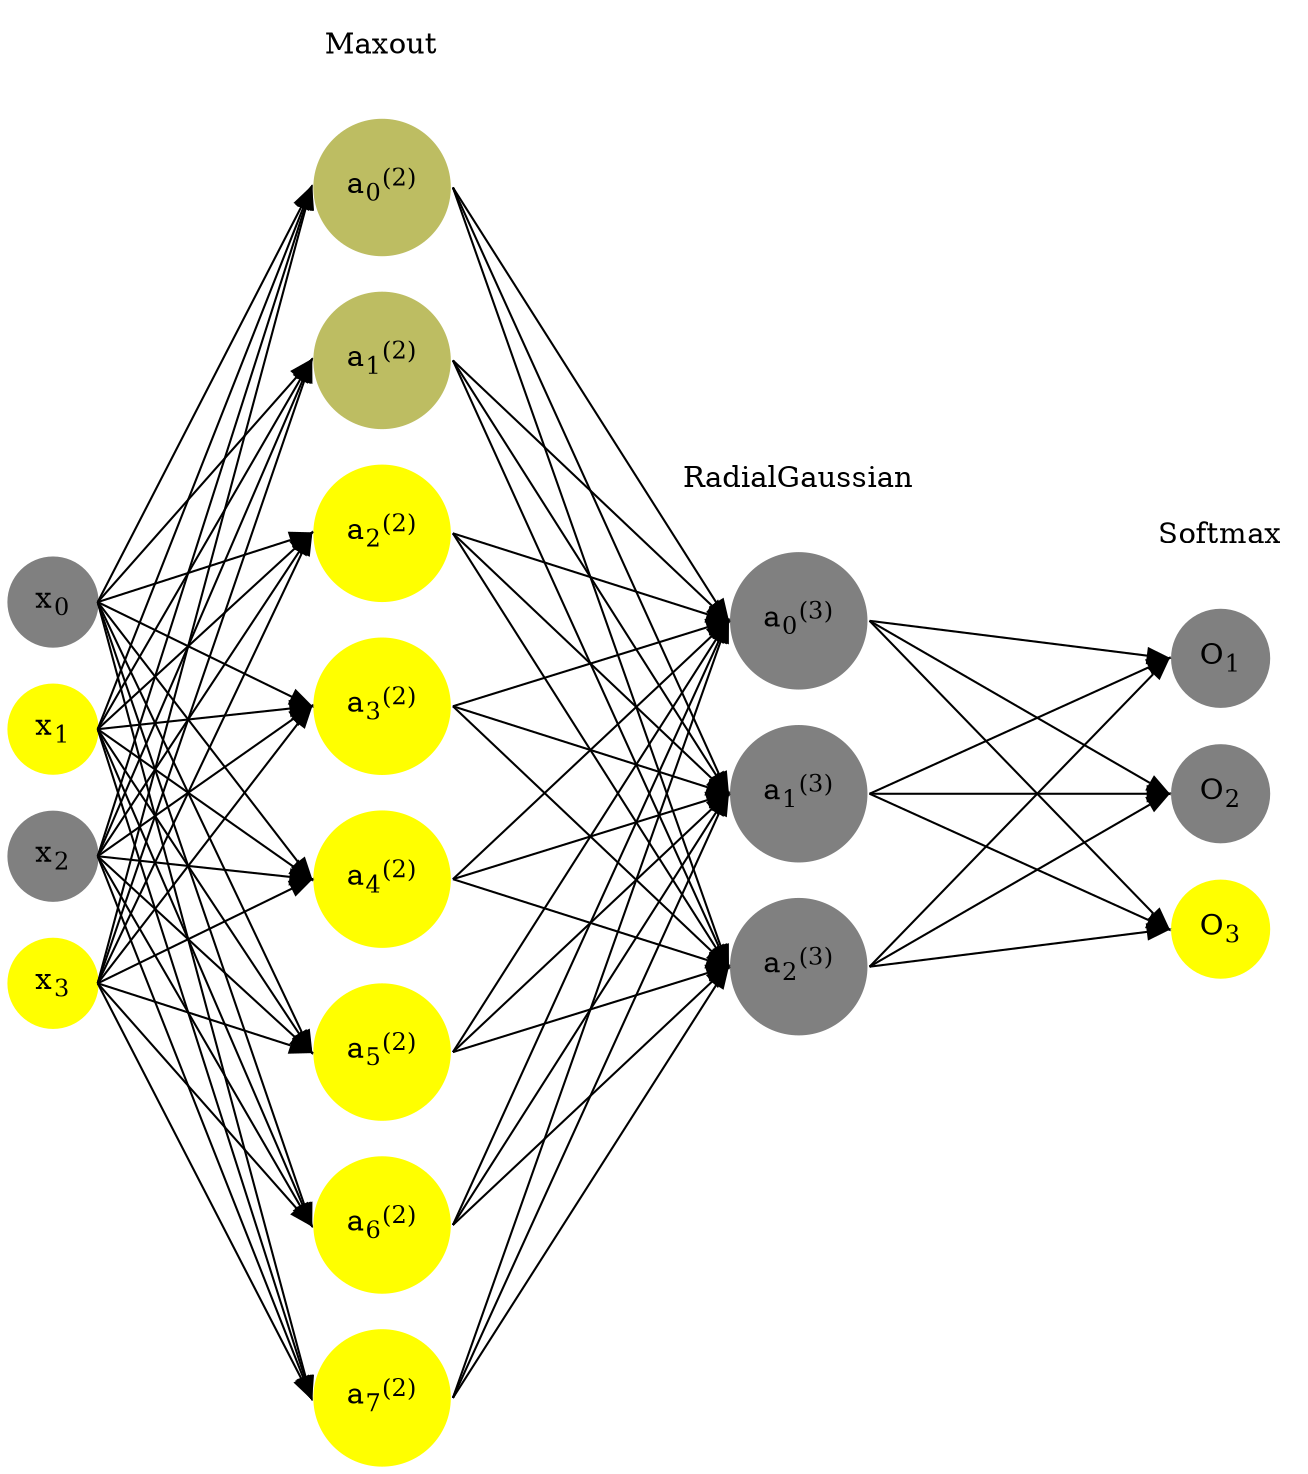 digraph G {
	rankdir = LR;
	splines=false;
	edge[style=invis];
	ranksep= 1.4;
	{
	node [shape=circle, color="0.1667, 0.0, 0.5", style=filled, fillcolor="0.1667, 0.0, 0.5"];
	x0 [label=<x<sub>0</sub>>];
	}
	{
	node [shape=circle, color="0.1667, 1.0, 1.0", style=filled, fillcolor="0.1667, 1.0, 1.0"];
	x1 [label=<x<sub>1</sub>>];
	}
	{
	node [shape=circle, color="0.1667, 0.0, 0.5", style=filled, fillcolor="0.1667, 0.0, 0.5"];
	x2 [label=<x<sub>2</sub>>];
	}
	{
	node [shape=circle, color="0.1667, 1.0, 1.0", style=filled, fillcolor="0.1667, 1.0, 1.0"];
	x3 [label=<x<sub>3</sub>>];
	}
	{
	node [shape=circle, color="0.1667, 0.479705, 0.739852", style=filled, fillcolor="0.1667, 0.479705, 0.739852"];
	a02 [label=<a<sub>0</sub><sup>(2)</sup>>];
	}
	{
	node [shape=circle, color="0.1667, 0.479705, 0.739852", style=filled, fillcolor="0.1667, 0.479705, 0.739852"];
	a12 [label=<a<sub>1</sub><sup>(2)</sup>>];
	}
	{
	node [shape=circle, color="0.1667, 1.744384, 1.372192", style=filled, fillcolor="0.1667, 1.744384, 1.372192"];
	a22 [label=<a<sub>2</sub><sup>(2)</sup>>];
	}
	{
	node [shape=circle, color="0.1667, 1.744384, 1.372192", style=filled, fillcolor="0.1667, 1.744384, 1.372192"];
	a32 [label=<a<sub>3</sub><sup>(2)</sup>>];
	}
	{
	node [shape=circle, color="0.1667, 3.383757, 2.191878", style=filled, fillcolor="0.1667, 3.383757, 2.191878"];
	a42 [label=<a<sub>4</sub><sup>(2)</sup>>];
	}
	{
	node [shape=circle, color="0.1667, 3.383757, 2.191878", style=filled, fillcolor="0.1667, 3.383757, 2.191878"];
	a52 [label=<a<sub>5</sub><sup>(2)</sup>>];
	}
	{
	node [shape=circle, color="0.1667, 3.383757, 2.191878", style=filled, fillcolor="0.1667, 3.383757, 2.191878"];
	a62 [label=<a<sub>6</sub><sup>(2)</sup>>];
	}
	{
	node [shape=circle, color="0.1667, 3.383757, 2.191878", style=filled, fillcolor="0.1667, 3.383757, 2.191878"];
	a72 [label=<a<sub>7</sub><sup>(2)</sup>>];
	}
	{
	node [shape=circle, color="0.1667, 0.000000, 0.500000", style=filled, fillcolor="0.1667, 0.000000, 0.500000"];
	a03 [label=<a<sub>0</sub><sup>(3)</sup>>];
	}
	{
	node [shape=circle, color="0.1667, 0.000015, 0.500008", style=filled, fillcolor="0.1667, 0.000015, 0.500008"];
	a13 [label=<a<sub>1</sub><sup>(3)</sup>>];
	}
	{
	node [shape=circle, color="0.1667, 0.000000, 0.500000", style=filled, fillcolor="0.1667, 0.000000, 0.500000"];
	a23 [label=<a<sub>2</sub><sup>(3)</sup>>];
	}
	{
	node [shape=circle, color="0.1667, 0.0, 0.5", style=filled, fillcolor="0.1667, 0.0, 0.5"];
	O1 [label=<O<sub>1</sub>>];
	}
	{
	node [shape=circle, color="0.1667, 0.0, 0.5", style=filled, fillcolor="0.1667, 0.0, 0.5"];
	O2 [label=<O<sub>2</sub>>];
	}
	{
	node [shape=circle, color="0.1667, 1.0, 1.0", style=filled, fillcolor="0.1667, 1.0, 1.0"];
	O3 [label=<O<sub>3</sub>>];
	}
	{
	rank=same;
	x0->x1->x2->x3;
	}
	{
	rank=same;
	a02->a12->a22->a32->a42->a52->a62->a72;
	}
	{
	rank=same;
	a03->a13->a23;
	}
	{
	rank=same;
	O1->O2->O3;
	}
	l1 [shape=plaintext,label="Maxout"];
	l1->a02;
	{rank=same; l1;a02};
	l2 [shape=plaintext,label="RadialGaussian"];
	l2->a03;
	{rank=same; l2;a03};
	l3 [shape=plaintext,label="Softmax"];
	l3->O1;
	{rank=same; l3;O1};
edge[style=solid, tailport=e, headport=w];
	{x0;x1;x2;x3} -> {a02;a12;a22;a32;a42;a52;a62;a72};
	{a02;a12;a22;a32;a42;a52;a62;a72} -> {a03;a13;a23};
	{a03;a13;a23} -> {O1,O2,O3};
}